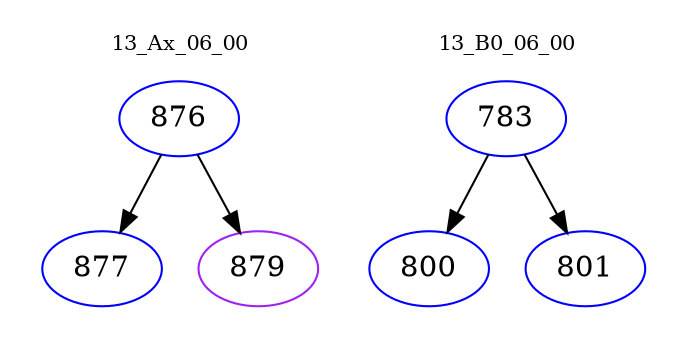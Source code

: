 digraph{
subgraph cluster_0 {
color = white
label = "13_Ax_06_00";
fontsize=10;
T0_876 [label="876", color="blue"]
T0_876 -> T0_877 [color="black"]
T0_877 [label="877", color="blue"]
T0_876 -> T0_879 [color="black"]
T0_879 [label="879", color="purple"]
}
subgraph cluster_1 {
color = white
label = "13_B0_06_00";
fontsize=10;
T1_783 [label="783", color="blue"]
T1_783 -> T1_800 [color="black"]
T1_800 [label="800", color="blue"]
T1_783 -> T1_801 [color="black"]
T1_801 [label="801", color="blue"]
}
}

